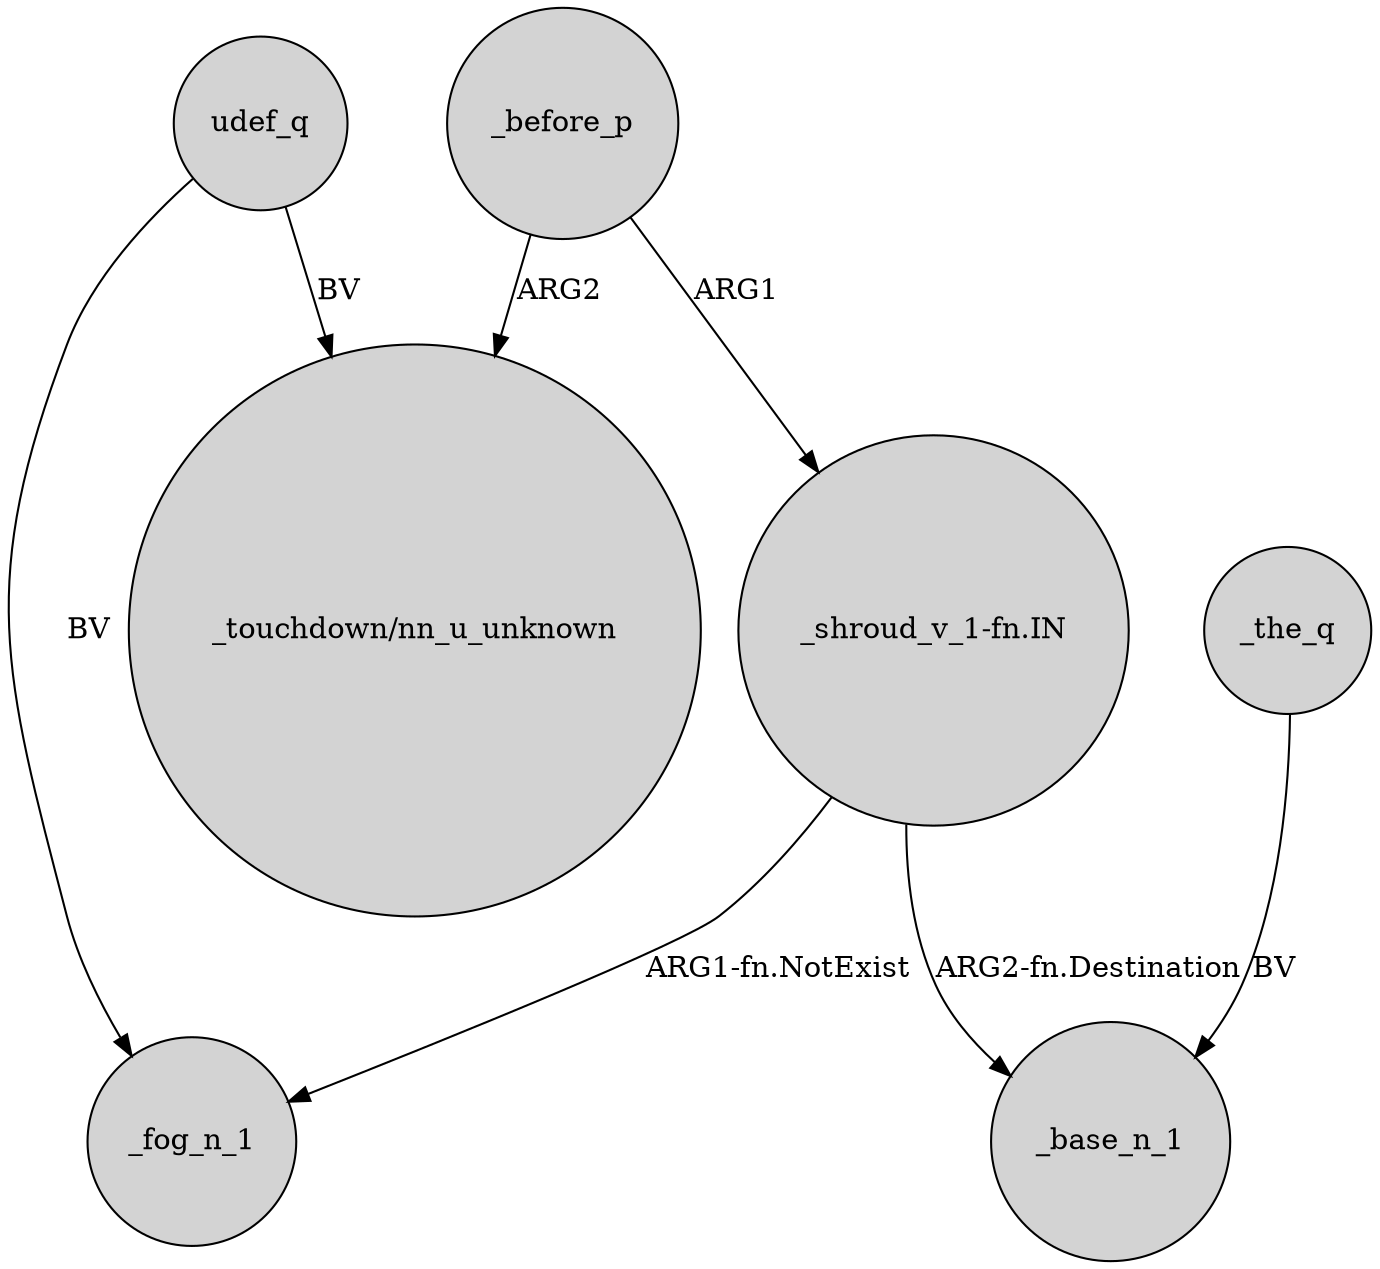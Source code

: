 digraph {
	node [shape=circle style=filled]
	udef_q -> "_touchdown/nn_u_unknown" [label=BV]
	udef_q -> _fog_n_1 [label=BV]
	_before_p -> "_touchdown/nn_u_unknown" [label=ARG2]
	_before_p -> "_shroud_v_1-fn.IN" [label=ARG1]
	"_shroud_v_1-fn.IN" -> _fog_n_1 [label="ARG1-fn.NotExist"]
	"_shroud_v_1-fn.IN" -> _base_n_1 [label="ARG2-fn.Destination"]
	_the_q -> _base_n_1 [label=BV]
}
